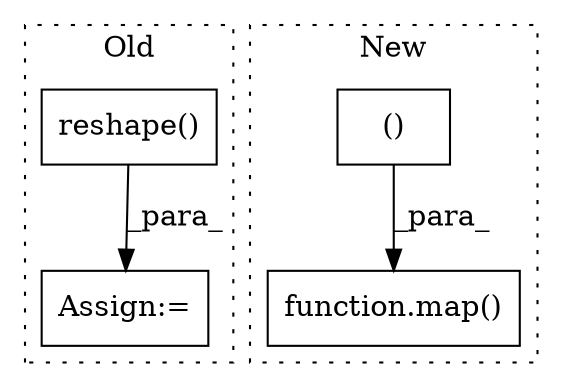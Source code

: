 digraph G {
subgraph cluster0 {
1 [label="reshape()" a="75" s="9588,9611" l="10,1" shape="box"];
4 [label="Assign:=" a="68" s="9585" l="3" shape="box"];
label = "Old";
style="dotted";
}
subgraph cluster1 {
2 [label="function.map()" a="75" s="9910,9941" l="4,1" shape="box"];
3 [label="()" a="54" s="9934" l="6" shape="box"];
label = "New";
style="dotted";
}
1 -> 4 [label="_para_"];
3 -> 2 [label="_para_"];
}